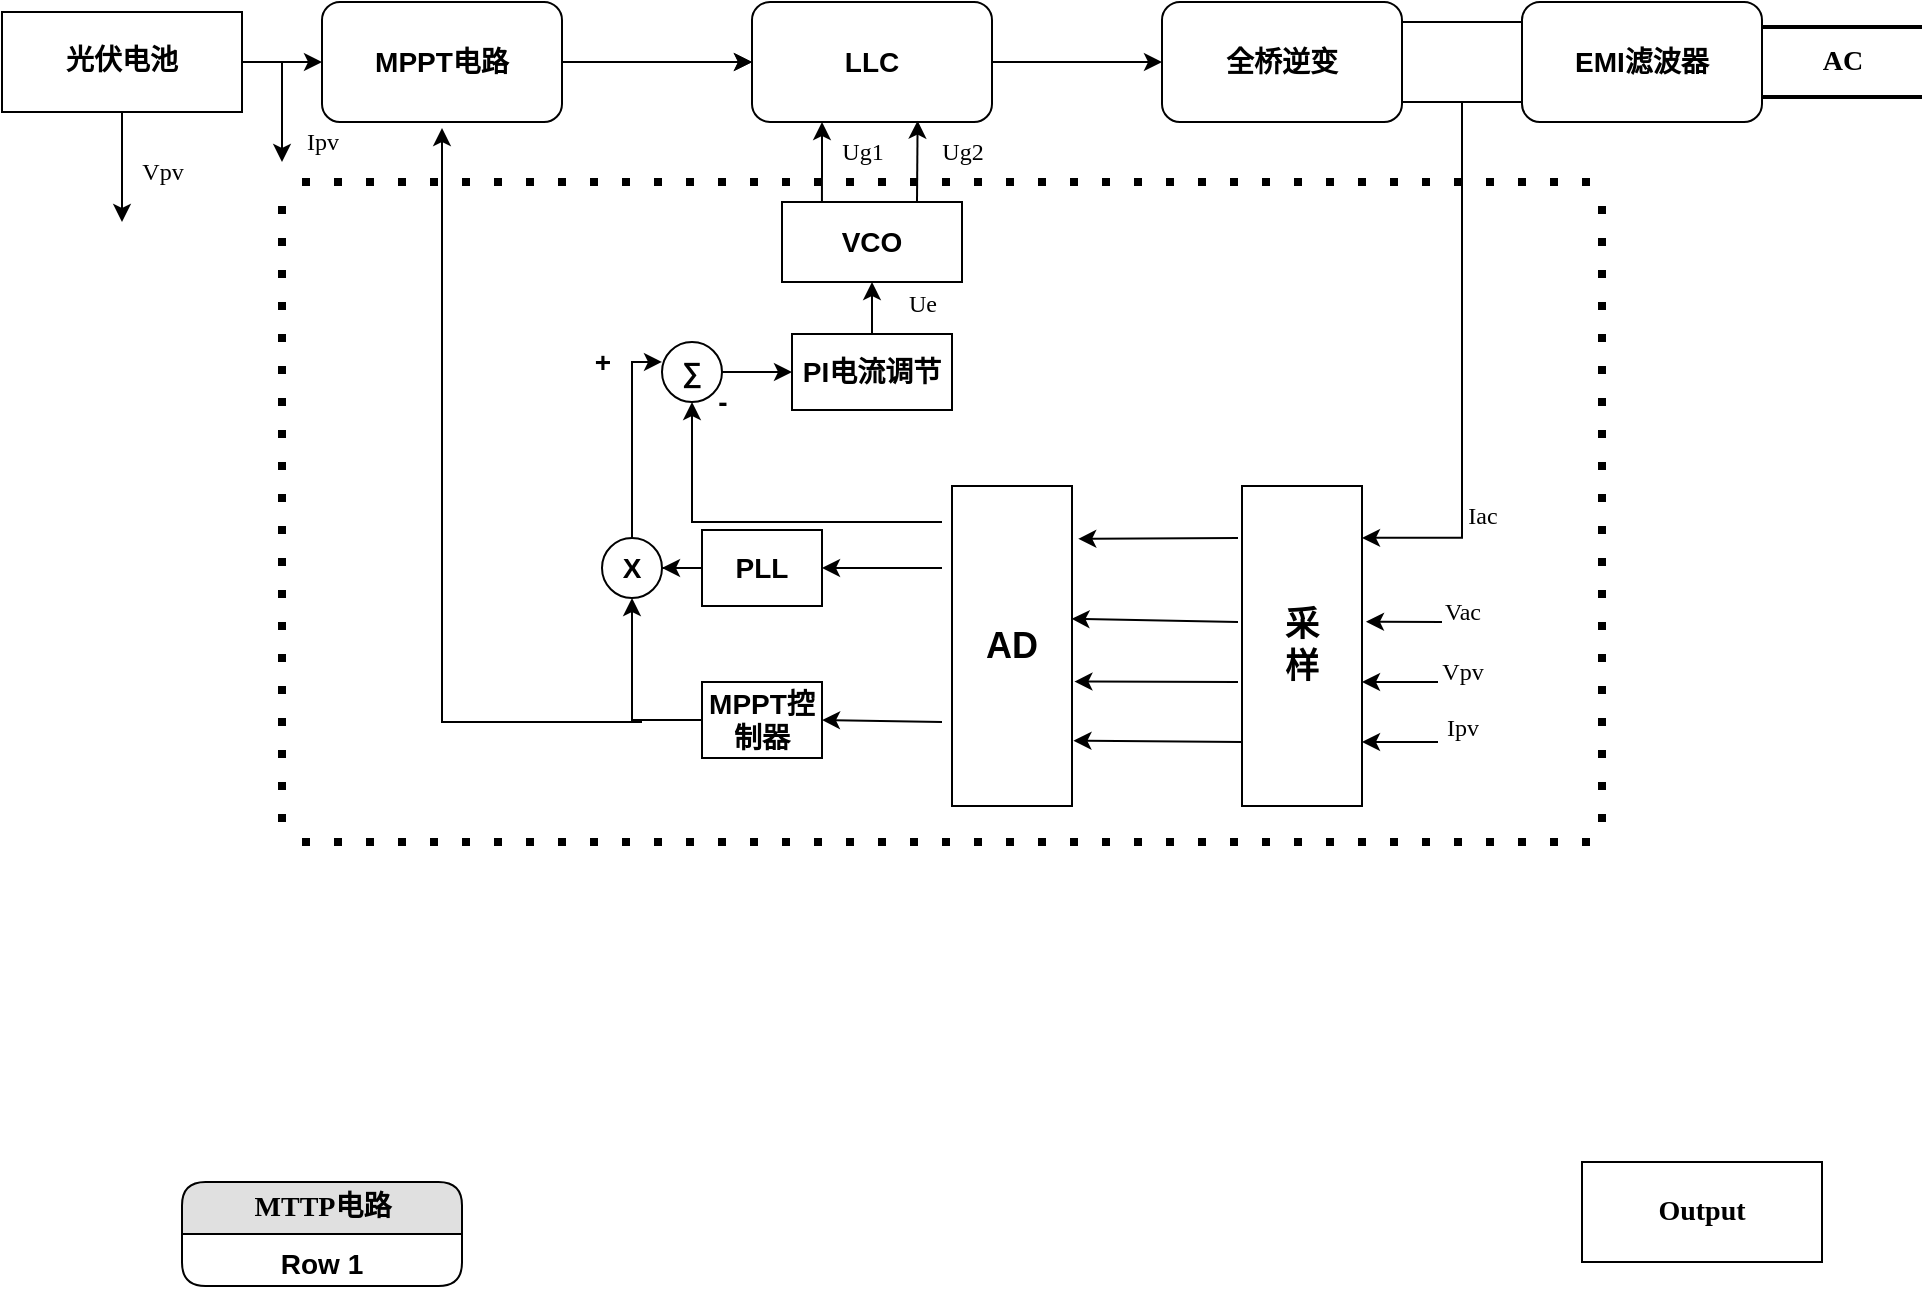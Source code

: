 <mxfile version="21.1.4" type="github">
  <diagram name="Page-1" id="52a04d89-c75d-2922-d76d-85b35f80e030">
    <mxGraphModel dx="1103" dy="670" grid="0" gridSize="10" guides="1" tooltips="1" connect="1" arrows="1" fold="1" page="1" pageScale="1" pageWidth="1100" pageHeight="850" background="none" math="0" shadow="0">
      <root>
        <mxCell id="0" />
        <mxCell id="1" parent="0" />
        <mxCell id="21ea969265ad0168-30" value="AC" style="html=1;rounded=0;shadow=0;comic=0;labelBackgroundColor=none;strokeWidth=2;fontFamily=Verdana;fontSize=14;align=center;shape=mxgraph.ios7ui.horLines;fontStyle=1" parent="1" vertex="1">
          <mxGeometry x="930" y="62.5" width="80" height="35" as="geometry" />
        </mxCell>
        <mxCell id="17472293e6e8944d-29" value="Output" style="whiteSpace=wrap;html=1;rounded=0;shadow=0;comic=0;labelBackgroundColor=none;strokeWidth=1;fontFamily=Verdana;fontSize=14;align=center;fontStyle=1" parent="1" vertex="1">
          <mxGeometry x="840" y="630" width="120" height="50" as="geometry" />
        </mxCell>
        <mxCell id="iRvovPeUkQMw14SYtJQM-7" value="" style="edgeStyle=orthogonalEdgeStyle;rounded=0;orthogonalLoop=1;jettySize=auto;html=1;fontStyle=1;fontSize=14;" edge="1" parent="1" source="17472293e6e8944d-30" target="iRvovPeUkQMw14SYtJQM-2">
          <mxGeometry relative="1" as="geometry" />
        </mxCell>
        <mxCell id="17472293e6e8944d-30" value="光伏电池" style="whiteSpace=wrap;html=1;rounded=0;shadow=0;comic=0;labelBackgroundColor=none;strokeWidth=1;fontFamily=Verdana;fontSize=14;align=center;fontStyle=1" parent="1" vertex="1">
          <mxGeometry x="50" y="55" width="120" height="50" as="geometry" />
        </mxCell>
        <mxCell id="1fdf3b25b50cf41e-1" value="MTTP电路" style="swimlane;html=1;fontStyle=1;childLayout=stackLayout;horizontal=1;startSize=26;fillColor=#e0e0e0;horizontalStack=0;resizeParent=1;resizeLast=0;collapsible=1;marginBottom=0;swimlaneFillColor=#ffffff;align=center;rounded=1;shadow=0;comic=0;labelBackgroundColor=none;strokeWidth=1;fontFamily=Verdana;fontSize=14;" parent="1" vertex="1">
          <mxGeometry x="140" y="640" width="140" height="52" as="geometry" />
        </mxCell>
        <mxCell id="1fdf3b25b50cf41e-2" value="Row 1" style="text;html=1;strokeColor=none;fillColor=none;spacingLeft=4;spacingRight=4;whiteSpace=wrap;overflow=hidden;rotatable=0;points=[[0,0.5],[1,0.5]];portConstraint=eastwest;align=center;fontStyle=1;fontSize=14;" parent="1fdf3b25b50cf41e-1" vertex="1">
          <mxGeometry y="26" width="140" height="26" as="geometry" />
        </mxCell>
        <mxCell id="iRvovPeUkQMw14SYtJQM-4" value="" style="edgeStyle=orthogonalEdgeStyle;rounded=0;orthogonalLoop=1;jettySize=auto;html=1;fontStyle=1;fontSize=14;" edge="1" parent="1" source="iRvovPeUkQMw14SYtJQM-2" target="iRvovPeUkQMw14SYtJQM-3">
          <mxGeometry relative="1" as="geometry" />
        </mxCell>
        <mxCell id="iRvovPeUkQMw14SYtJQM-2" value="MPPT电路" style="rounded=1;whiteSpace=wrap;html=1;fontStyle=1;fontSize=14;" vertex="1" parent="1">
          <mxGeometry x="210" y="50" width="120" height="60" as="geometry" />
        </mxCell>
        <mxCell id="iRvovPeUkQMw14SYtJQM-6" value="" style="edgeStyle=orthogonalEdgeStyle;rounded=0;orthogonalLoop=1;jettySize=auto;html=1;fontStyle=1;fontSize=14;" edge="1" parent="1" source="iRvovPeUkQMw14SYtJQM-3" target="iRvovPeUkQMw14SYtJQM-5">
          <mxGeometry relative="1" as="geometry" />
        </mxCell>
        <mxCell id="iRvovPeUkQMw14SYtJQM-3" value="LLC" style="whiteSpace=wrap;html=1;rounded=1;fontStyle=1;fontSize=14;" vertex="1" parent="1">
          <mxGeometry x="425" y="50" width="120" height="60" as="geometry" />
        </mxCell>
        <mxCell id="iRvovPeUkQMw14SYtJQM-5" value="全桥逆变" style="whiteSpace=wrap;html=1;rounded=1;fontStyle=1;fontSize=14;" vertex="1" parent="1">
          <mxGeometry x="630" y="50" width="120" height="60" as="geometry" />
        </mxCell>
        <mxCell id="iRvovPeUkQMw14SYtJQM-8" value="" style="endArrow=none;html=1;rounded=0;fontStyle=1;fontSize=14;" edge="1" parent="1">
          <mxGeometry width="50" height="50" relative="1" as="geometry">
            <mxPoint x="750" y="100" as="sourcePoint" />
            <mxPoint x="810" y="100" as="targetPoint" />
          </mxGeometry>
        </mxCell>
        <mxCell id="iRvovPeUkQMw14SYtJQM-9" value="" style="endArrow=none;html=1;rounded=0;fontStyle=1;fontSize=14;" edge="1" parent="1">
          <mxGeometry width="50" height="50" relative="1" as="geometry">
            <mxPoint x="750" y="60" as="sourcePoint" />
            <mxPoint x="810" y="60" as="targetPoint" />
          </mxGeometry>
        </mxCell>
        <mxCell id="iRvovPeUkQMw14SYtJQM-11" value="EMI滤波器" style="whiteSpace=wrap;html=1;rounded=1;fontStyle=1;fontSize=14;" vertex="1" parent="1">
          <mxGeometry x="810" y="50" width="120" height="60" as="geometry" />
        </mxCell>
        <mxCell id="iRvovPeUkQMw14SYtJQM-12" value="&lt;font style=&quot;font-size: 17px;&quot;&gt;采&lt;br style=&quot;&quot;&gt;样&lt;/font&gt;" style="rounded=0;whiteSpace=wrap;html=1;fontStyle=1;fontSize=14;" vertex="1" parent="1">
          <mxGeometry x="670" y="292" width="60" height="160" as="geometry" />
        </mxCell>
        <mxCell id="iRvovPeUkQMw14SYtJQM-13" value="&lt;font style=&quot;font-size: 18px;&quot;&gt;AD&lt;/font&gt;" style="rounded=0;whiteSpace=wrap;html=1;fontStyle=1;fontSize=14;" vertex="1" parent="1">
          <mxGeometry x="525" y="292" width="60" height="160" as="geometry" />
        </mxCell>
        <mxCell id="iRvovPeUkQMw14SYtJQM-31" value="" style="edgeStyle=orthogonalEdgeStyle;rounded=0;orthogonalLoop=1;jettySize=auto;html=1;" edge="1" parent="1" source="iRvovPeUkQMw14SYtJQM-14" target="iRvovPeUkQMw14SYtJQM-16">
          <mxGeometry relative="1" as="geometry" />
        </mxCell>
        <mxCell id="iRvovPeUkQMw14SYtJQM-14" value="PLL" style="rounded=0;whiteSpace=wrap;html=1;fontStyle=1;fontSize=14;" vertex="1" parent="1">
          <mxGeometry x="400" y="314" width="60" height="38" as="geometry" />
        </mxCell>
        <mxCell id="iRvovPeUkQMw14SYtJQM-48" style="edgeStyle=orthogonalEdgeStyle;rounded=0;orthogonalLoop=1;jettySize=auto;html=1;entryX=0.5;entryY=1;entryDx=0;entryDy=0;" edge="1" parent="1" source="iRvovPeUkQMw14SYtJQM-15" target="iRvovPeUkQMw14SYtJQM-16">
          <mxGeometry relative="1" as="geometry" />
        </mxCell>
        <mxCell id="iRvovPeUkQMw14SYtJQM-15" value="MPPT控制器" style="rounded=0;whiteSpace=wrap;html=1;fontStyle=1;fontSize=14;" vertex="1" parent="1">
          <mxGeometry x="400" y="390" width="60" height="38" as="geometry" />
        </mxCell>
        <mxCell id="iRvovPeUkQMw14SYtJQM-33" style="edgeStyle=orthogonalEdgeStyle;rounded=0;orthogonalLoop=1;jettySize=auto;html=1;entryX=0;entryY=0.333;entryDx=0;entryDy=0;entryPerimeter=0;" edge="1" parent="1" source="iRvovPeUkQMw14SYtJQM-16" target="iRvovPeUkQMw14SYtJQM-17">
          <mxGeometry relative="1" as="geometry">
            <mxPoint x="360" y="250" as="targetPoint" />
            <Array as="points">
              <mxPoint x="365" y="230" />
            </Array>
          </mxGeometry>
        </mxCell>
        <mxCell id="iRvovPeUkQMw14SYtJQM-16" value="X" style="ellipse;whiteSpace=wrap;html=1;aspect=fixed;fontStyle=1;fontSize=14;" vertex="1" parent="1">
          <mxGeometry x="350" y="318" width="30" height="30" as="geometry" />
        </mxCell>
        <mxCell id="iRvovPeUkQMw14SYtJQM-34" style="edgeStyle=orthogonalEdgeStyle;rounded=0;orthogonalLoop=1;jettySize=auto;html=1;entryX=0;entryY=0.5;entryDx=0;entryDy=0;" edge="1" parent="1" source="iRvovPeUkQMw14SYtJQM-17" target="iRvovPeUkQMw14SYtJQM-19">
          <mxGeometry relative="1" as="geometry" />
        </mxCell>
        <mxCell id="iRvovPeUkQMw14SYtJQM-17" value="∑" style="ellipse;whiteSpace=wrap;html=1;aspect=fixed;fontStyle=1;fontSize=14;" vertex="1" parent="1">
          <mxGeometry x="380" y="220" width="30" height="30" as="geometry" />
        </mxCell>
        <mxCell id="iRvovPeUkQMw14SYtJQM-38" value="" style="edgeStyle=orthogonalEdgeStyle;rounded=0;orthogonalLoop=1;jettySize=auto;html=1;" edge="1" parent="1" source="iRvovPeUkQMw14SYtJQM-19" target="iRvovPeUkQMw14SYtJQM-20">
          <mxGeometry relative="1" as="geometry" />
        </mxCell>
        <mxCell id="iRvovPeUkQMw14SYtJQM-19" value="PI电流调节" style="rounded=0;whiteSpace=wrap;html=1;fontStyle=1;fontSize=14;" vertex="1" parent="1">
          <mxGeometry x="445" y="216" width="80" height="38" as="geometry" />
        </mxCell>
        <mxCell id="iRvovPeUkQMw14SYtJQM-20" value="VCO" style="rounded=0;whiteSpace=wrap;html=1;fontStyle=1;fontSize=14;" vertex="1" parent="1">
          <mxGeometry x="440" y="150" width="90" height="40" as="geometry" />
        </mxCell>
        <mxCell id="iRvovPeUkQMw14SYtJQM-21" value="" style="edgeStyle=orthogonalEdgeStyle;rounded=0;orthogonalLoop=1;jettySize=auto;html=1;fontStyle=1;fontSize=14;" edge="1" parent="1">
          <mxGeometry relative="1" as="geometry">
            <mxPoint x="780" y="100" as="sourcePoint" />
            <mxPoint x="730" y="317.94" as="targetPoint" />
            <Array as="points">
              <mxPoint x="780" y="318" />
            </Array>
          </mxGeometry>
        </mxCell>
        <mxCell id="iRvovPeUkQMw14SYtJQM-23" value="" style="edgeStyle=orthogonalEdgeStyle;rounded=0;orthogonalLoop=1;jettySize=auto;html=1;fontStyle=1;fontSize=14;" edge="1" parent="1" source="iRvovPeUkQMw14SYtJQM-2" target="iRvovPeUkQMw14SYtJQM-3">
          <mxGeometry relative="1" as="geometry">
            <mxPoint x="330" y="80" as="sourcePoint" />
            <mxPoint x="420" y="80" as="targetPoint" />
            <Array as="points">
              <mxPoint x="450" y="80" />
            </Array>
          </mxGeometry>
        </mxCell>
        <mxCell id="iRvovPeUkQMw14SYtJQM-25" value="" style="endArrow=classic;html=1;rounded=0;entryX=1.033;entryY=0.424;entryDx=0;entryDy=0;entryPerimeter=0;" edge="1" parent="1" target="iRvovPeUkQMw14SYtJQM-12">
          <mxGeometry width="50" height="50" relative="1" as="geometry">
            <mxPoint x="770" y="360" as="sourcePoint" />
            <mxPoint x="800" y="410" as="targetPoint" />
          </mxGeometry>
        </mxCell>
        <mxCell id="iRvovPeUkQMw14SYtJQM-27" value="" style="endArrow=classic;html=1;rounded=0;entryX=1.033;entryY=0.424;entryDx=0;entryDy=0;entryPerimeter=0;" edge="1" parent="1">
          <mxGeometry width="50" height="50" relative="1" as="geometry">
            <mxPoint x="768" y="390" as="sourcePoint" />
            <mxPoint x="730" y="390" as="targetPoint" />
          </mxGeometry>
        </mxCell>
        <mxCell id="iRvovPeUkQMw14SYtJQM-28" value="" style="endArrow=classic;html=1;rounded=0;entryX=1.033;entryY=0.424;entryDx=0;entryDy=0;entryPerimeter=0;" edge="1" parent="1">
          <mxGeometry width="50" height="50" relative="1" as="geometry">
            <mxPoint x="768" y="420" as="sourcePoint" />
            <mxPoint x="730" y="420" as="targetPoint" />
          </mxGeometry>
        </mxCell>
        <mxCell id="iRvovPeUkQMw14SYtJQM-29" value="" style="endArrow=classic;html=1;rounded=0;entryX=1;entryY=0.5;entryDx=0;entryDy=0;" edge="1" parent="1" target="iRvovPeUkQMw14SYtJQM-14">
          <mxGeometry width="50" height="50" relative="1" as="geometry">
            <mxPoint x="520" y="333" as="sourcePoint" />
            <mxPoint x="472" y="332.66" as="targetPoint" />
          </mxGeometry>
        </mxCell>
        <mxCell id="iRvovPeUkQMw14SYtJQM-30" value="" style="endArrow=classic;html=1;rounded=0;entryX=1;entryY=0.5;entryDx=0;entryDy=0;" edge="1" parent="1" target="iRvovPeUkQMw14SYtJQM-15">
          <mxGeometry width="50" height="50" relative="1" as="geometry">
            <mxPoint x="520" y="410" as="sourcePoint" />
            <mxPoint x="472" y="408.66" as="targetPoint" />
          </mxGeometry>
        </mxCell>
        <mxCell id="iRvovPeUkQMw14SYtJQM-41" value="" style="endArrow=classic;html=1;rounded=0;exitX=0.222;exitY=0;exitDx=0;exitDy=0;exitPerimeter=0;" edge="1" parent="1" source="iRvovPeUkQMw14SYtJQM-20">
          <mxGeometry width="50" height="50" relative="1" as="geometry">
            <mxPoint x="410" y="180" as="sourcePoint" />
            <mxPoint x="460" y="110" as="targetPoint" />
          </mxGeometry>
        </mxCell>
        <mxCell id="iRvovPeUkQMw14SYtJQM-43" value="" style="endArrow=classic;html=1;rounded=0;exitX=0.75;exitY=0;exitDx=0;exitDy=0;entryX=0.69;entryY=0.989;entryDx=0;entryDy=0;entryPerimeter=0;" edge="1" parent="1" source="iRvovPeUkQMw14SYtJQM-20" target="iRvovPeUkQMw14SYtJQM-3">
          <mxGeometry width="50" height="50" relative="1" as="geometry">
            <mxPoint x="530" y="190" as="sourcePoint" />
            <mxPoint x="580" y="140" as="targetPoint" />
          </mxGeometry>
        </mxCell>
        <mxCell id="iRvovPeUkQMw14SYtJQM-44" value="" style="endArrow=classic;html=1;rounded=0;entryX=1.052;entryY=0.165;entryDx=0;entryDy=0;entryPerimeter=0;" edge="1" parent="1" target="iRvovPeUkQMw14SYtJQM-13">
          <mxGeometry width="50" height="50" relative="1" as="geometry">
            <mxPoint x="668" y="318" as="sourcePoint" />
            <mxPoint x="580" y="318" as="targetPoint" />
          </mxGeometry>
        </mxCell>
        <mxCell id="iRvovPeUkQMw14SYtJQM-45" value="" style="endArrow=classic;html=1;rounded=0;entryX=0.996;entryY=0.415;entryDx=0;entryDy=0;entryPerimeter=0;" edge="1" parent="1" target="iRvovPeUkQMw14SYtJQM-13">
          <mxGeometry width="50" height="50" relative="1" as="geometry">
            <mxPoint x="668" y="360" as="sourcePoint" />
            <mxPoint x="630" y="360" as="targetPoint" />
          </mxGeometry>
        </mxCell>
        <mxCell id="iRvovPeUkQMw14SYtJQM-46" value="" style="endArrow=classic;html=1;rounded=0;entryX=1.02;entryY=0.611;entryDx=0;entryDy=0;entryPerimeter=0;" edge="1" parent="1" target="iRvovPeUkQMw14SYtJQM-13">
          <mxGeometry width="50" height="50" relative="1" as="geometry">
            <mxPoint x="668" y="390" as="sourcePoint" />
            <mxPoint x="630" y="390" as="targetPoint" />
          </mxGeometry>
        </mxCell>
        <mxCell id="iRvovPeUkQMw14SYtJQM-47" value="" style="endArrow=classic;html=1;rounded=0;entryX=1.012;entryY=0.796;entryDx=0;entryDy=0;entryPerimeter=0;" edge="1" parent="1" target="iRvovPeUkQMw14SYtJQM-13">
          <mxGeometry width="50" height="50" relative="1" as="geometry">
            <mxPoint x="670" y="420" as="sourcePoint" />
            <mxPoint x="632" y="420" as="targetPoint" />
          </mxGeometry>
        </mxCell>
        <mxCell id="iRvovPeUkQMw14SYtJQM-49" value="" style="endArrow=classic;html=1;rounded=0;" edge="1" parent="1">
          <mxGeometry width="50" height="50" relative="1" as="geometry">
            <mxPoint x="370" y="410" as="sourcePoint" />
            <mxPoint x="270" y="113" as="targetPoint" />
            <Array as="points">
              <mxPoint x="330" y="410" />
              <mxPoint x="270" y="410" />
            </Array>
          </mxGeometry>
        </mxCell>
        <mxCell id="iRvovPeUkQMw14SYtJQM-50" value="" style="endArrow=classic;html=1;rounded=0;entryX=0.5;entryY=1;entryDx=0;entryDy=0;" edge="1" parent="1" target="iRvovPeUkQMw14SYtJQM-17">
          <mxGeometry width="50" height="50" relative="1" as="geometry">
            <mxPoint x="520" y="310" as="sourcePoint" />
            <mxPoint x="425" y="268" as="targetPoint" />
            <Array as="points">
              <mxPoint x="490" y="310" />
              <mxPoint x="460" y="310" />
              <mxPoint x="395" y="310" />
            </Array>
          </mxGeometry>
        </mxCell>
        <mxCell id="iRvovPeUkQMw14SYtJQM-51" value="Iac" style="text;html=1;align=center;verticalAlign=middle;resizable=0;points=[];autosize=1;strokeColor=none;fillColor=none;fontFamily=Tahoma;" vertex="1" parent="1">
          <mxGeometry x="770" y="292" width="40" height="30" as="geometry" />
        </mxCell>
        <mxCell id="iRvovPeUkQMw14SYtJQM-52" value="Vac" style="text;html=1;align=center;verticalAlign=middle;resizable=0;points=[];autosize=1;strokeColor=none;fillColor=none;fontFamily=Tahoma;" vertex="1" parent="1">
          <mxGeometry x="760" y="340" width="40" height="30" as="geometry" />
        </mxCell>
        <mxCell id="iRvovPeUkQMw14SYtJQM-53" value="Vpv" style="text;html=1;align=center;verticalAlign=middle;resizable=0;points=[];autosize=1;strokeColor=none;fillColor=none;fontFamily=Tahoma;" vertex="1" parent="1">
          <mxGeometry x="760" y="370" width="40" height="30" as="geometry" />
        </mxCell>
        <mxCell id="iRvovPeUkQMw14SYtJQM-54" value="Ipv" style="text;html=1;align=center;verticalAlign=middle;resizable=0;points=[];autosize=1;strokeColor=none;fillColor=none;fontFamily=Tahoma;" vertex="1" parent="1">
          <mxGeometry x="760" y="398" width="40" height="30" as="geometry" />
        </mxCell>
        <mxCell id="iRvovPeUkQMw14SYtJQM-55" value="Ug1" style="text;html=1;align=center;verticalAlign=middle;resizable=0;points=[];autosize=1;strokeColor=none;fillColor=none;fontFamily=Tahoma;" vertex="1" parent="1">
          <mxGeometry x="460" y="110" width="40" height="30" as="geometry" />
        </mxCell>
        <mxCell id="iRvovPeUkQMw14SYtJQM-56" value="Ug2" style="text;html=1;align=center;verticalAlign=middle;resizable=0;points=[];autosize=1;strokeColor=none;fillColor=none;fontFamily=Tahoma;" vertex="1" parent="1">
          <mxGeometry x="510" y="110" width="40" height="30" as="geometry" />
        </mxCell>
        <mxCell id="iRvovPeUkQMw14SYtJQM-57" value="Ue" style="text;html=1;align=center;verticalAlign=middle;resizable=0;points=[];autosize=1;strokeColor=none;fillColor=none;fontFamily=Tahoma;" vertex="1" parent="1">
          <mxGeometry x="490" y="186" width="40" height="30" as="geometry" />
        </mxCell>
        <mxCell id="iRvovPeUkQMw14SYtJQM-58" value="" style="endArrow=classic;html=1;rounded=0;" edge="1" parent="1">
          <mxGeometry width="50" height="50" relative="1" as="geometry">
            <mxPoint x="190" y="80" as="sourcePoint" />
            <mxPoint x="190" y="130" as="targetPoint" />
          </mxGeometry>
        </mxCell>
        <mxCell id="iRvovPeUkQMw14SYtJQM-60" value="" style="endArrow=classic;html=1;rounded=0;exitX=0.5;exitY=1;exitDx=0;exitDy=0;" edge="1" parent="1" source="17472293e6e8944d-30">
          <mxGeometry width="50" height="50" relative="1" as="geometry">
            <mxPoint x="80" y="230" as="sourcePoint" />
            <mxPoint x="110" y="160" as="targetPoint" />
          </mxGeometry>
        </mxCell>
        <mxCell id="iRvovPeUkQMw14SYtJQM-61" value="Vpv" style="text;html=1;align=center;verticalAlign=middle;resizable=0;points=[];autosize=1;strokeColor=none;fillColor=none;fontFamily=Tahoma;" vertex="1" parent="1">
          <mxGeometry x="110" y="120" width="40" height="30" as="geometry" />
        </mxCell>
        <mxCell id="iRvovPeUkQMw14SYtJQM-62" value="Ipv" style="text;html=1;align=center;verticalAlign=middle;resizable=0;points=[];autosize=1;strokeColor=none;fillColor=none;fontFamily=Tahoma;" vertex="1" parent="1">
          <mxGeometry x="190" y="105" width="40" height="30" as="geometry" />
        </mxCell>
        <mxCell id="iRvovPeUkQMw14SYtJQM-63" value="&lt;b&gt;&lt;font style=&quot;font-size: 14px;&quot;&gt;+&lt;/font&gt;&lt;/b&gt;" style="text;html=1;align=center;verticalAlign=middle;resizable=0;points=[];autosize=1;strokeColor=none;fillColor=none;" vertex="1" parent="1">
          <mxGeometry x="335" y="215" width="30" height="30" as="geometry" />
        </mxCell>
        <mxCell id="iRvovPeUkQMw14SYtJQM-64" value="&lt;b&gt;&lt;font style=&quot;font-size: 14px;&quot;&gt;-&lt;/font&gt;&lt;/b&gt;" style="text;html=1;align=center;verticalAlign=middle;resizable=0;points=[];autosize=1;strokeColor=none;fillColor=none;" vertex="1" parent="1">
          <mxGeometry x="395" y="235" width="30" height="30" as="geometry" />
        </mxCell>
        <mxCell id="iRvovPeUkQMw14SYtJQM-65" value="" style="endArrow=none;dashed=1;html=1;dashPattern=1 3;strokeWidth=4;rounded=0;" edge="1" parent="1">
          <mxGeometry width="50" height="50" relative="1" as="geometry">
            <mxPoint x="200" y="140" as="sourcePoint" />
            <mxPoint x="850" y="140" as="targetPoint" />
          </mxGeometry>
        </mxCell>
        <mxCell id="iRvovPeUkQMw14SYtJQM-66" value="" style="endArrow=none;dashed=1;html=1;dashPattern=1 3;strokeWidth=4;rounded=0;" edge="1" parent="1">
          <mxGeometry width="50" height="50" relative="1" as="geometry">
            <mxPoint x="200" y="470" as="sourcePoint" />
            <mxPoint x="850" y="470" as="targetPoint" />
          </mxGeometry>
        </mxCell>
        <mxCell id="iRvovPeUkQMw14SYtJQM-67" value="" style="endArrow=none;dashed=1;html=1;dashPattern=1 3;strokeWidth=4;rounded=0;" edge="1" parent="1">
          <mxGeometry width="50" height="50" relative="1" as="geometry">
            <mxPoint x="850" y="460" as="sourcePoint" />
            <mxPoint x="850" y="140" as="targetPoint" />
          </mxGeometry>
        </mxCell>
        <mxCell id="iRvovPeUkQMw14SYtJQM-68" value="" style="endArrow=none;dashed=1;html=1;dashPattern=1 3;strokeWidth=4;rounded=0;" edge="1" parent="1">
          <mxGeometry width="50" height="50" relative="1" as="geometry">
            <mxPoint x="190" y="460" as="sourcePoint" />
            <mxPoint x="190" y="140" as="targetPoint" />
          </mxGeometry>
        </mxCell>
      </root>
    </mxGraphModel>
  </diagram>
</mxfile>

